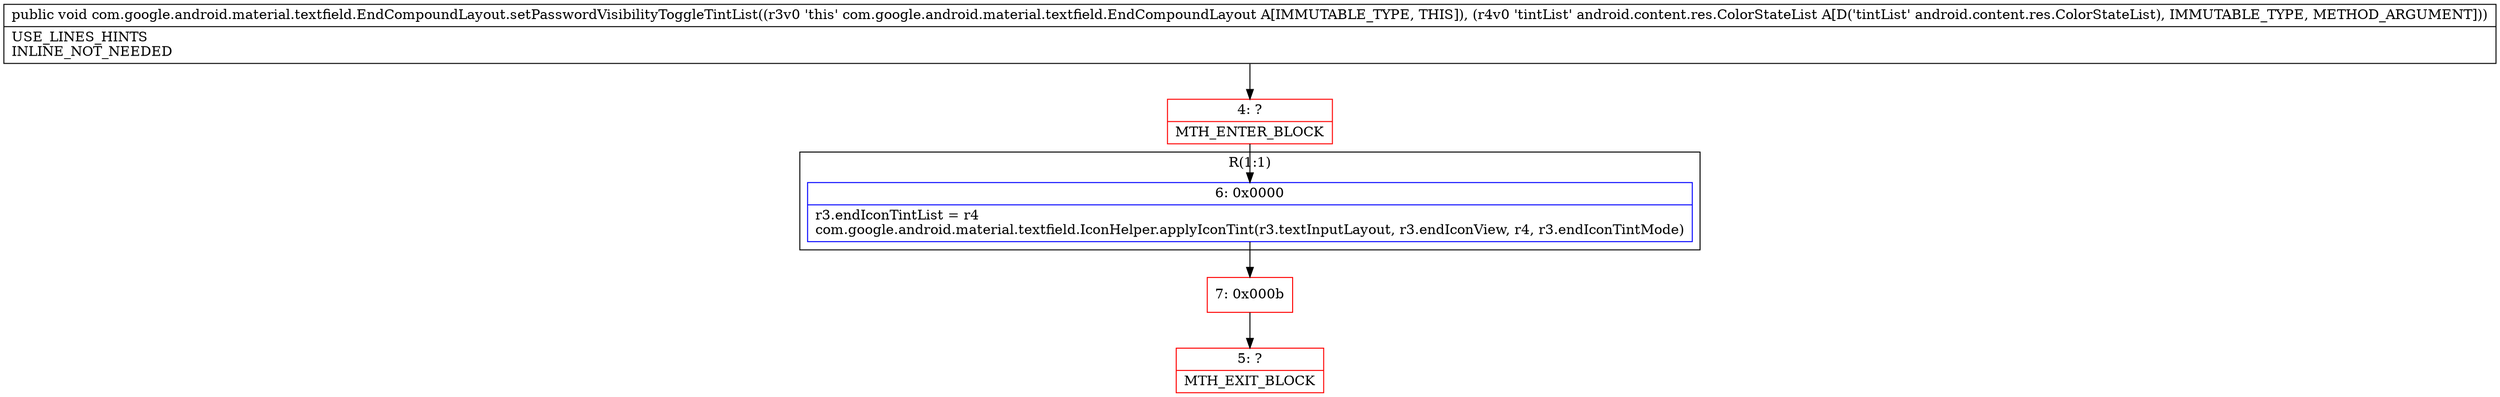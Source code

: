 digraph "CFG forcom.google.android.material.textfield.EndCompoundLayout.setPasswordVisibilityToggleTintList(Landroid\/content\/res\/ColorStateList;)V" {
subgraph cluster_Region_1544995037 {
label = "R(1:1)";
node [shape=record,color=blue];
Node_6 [shape=record,label="{6\:\ 0x0000|r3.endIconTintList = r4\lcom.google.android.material.textfield.IconHelper.applyIconTint(r3.textInputLayout, r3.endIconView, r4, r3.endIconTintMode)\l}"];
}
Node_4 [shape=record,color=red,label="{4\:\ ?|MTH_ENTER_BLOCK\l}"];
Node_7 [shape=record,color=red,label="{7\:\ 0x000b}"];
Node_5 [shape=record,color=red,label="{5\:\ ?|MTH_EXIT_BLOCK\l}"];
MethodNode[shape=record,label="{public void com.google.android.material.textfield.EndCompoundLayout.setPasswordVisibilityToggleTintList((r3v0 'this' com.google.android.material.textfield.EndCompoundLayout A[IMMUTABLE_TYPE, THIS]), (r4v0 'tintList' android.content.res.ColorStateList A[D('tintList' android.content.res.ColorStateList), IMMUTABLE_TYPE, METHOD_ARGUMENT]))  | USE_LINES_HINTS\lINLINE_NOT_NEEDED\l}"];
MethodNode -> Node_4;Node_6 -> Node_7;
Node_4 -> Node_6;
Node_7 -> Node_5;
}

